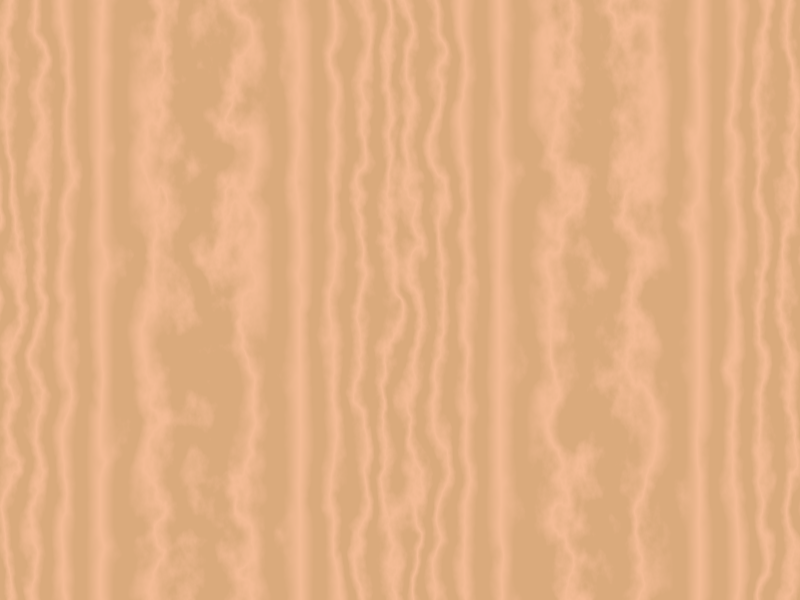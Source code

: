 #include "colors.inc"
#include "textures.inc" 


//declare camera
camera {
    angle 90 //set the FOV   
    right x*2  //this sets the aspect ratio (2/1)
    location  <0 , 10 ,0>      //camera location
    look_at   <0.0 , 0.0 , 0.0>                    //where the camera looks
}  


//the light
light_source {
    <1,25,1>, color rgb<1,1,1>    //light position and colour of light
}    


//create floor	
plane { 
	<0, 1, 0>, 0          //plane defined at y=0
	texture {Tan_Wood}          
	pigment {
	    color_map {
	        [0.3 1.0 color rgb<0.7,0.4,0.2> color rgb<0.9,0.5,0.3>]
	    }
	}


}